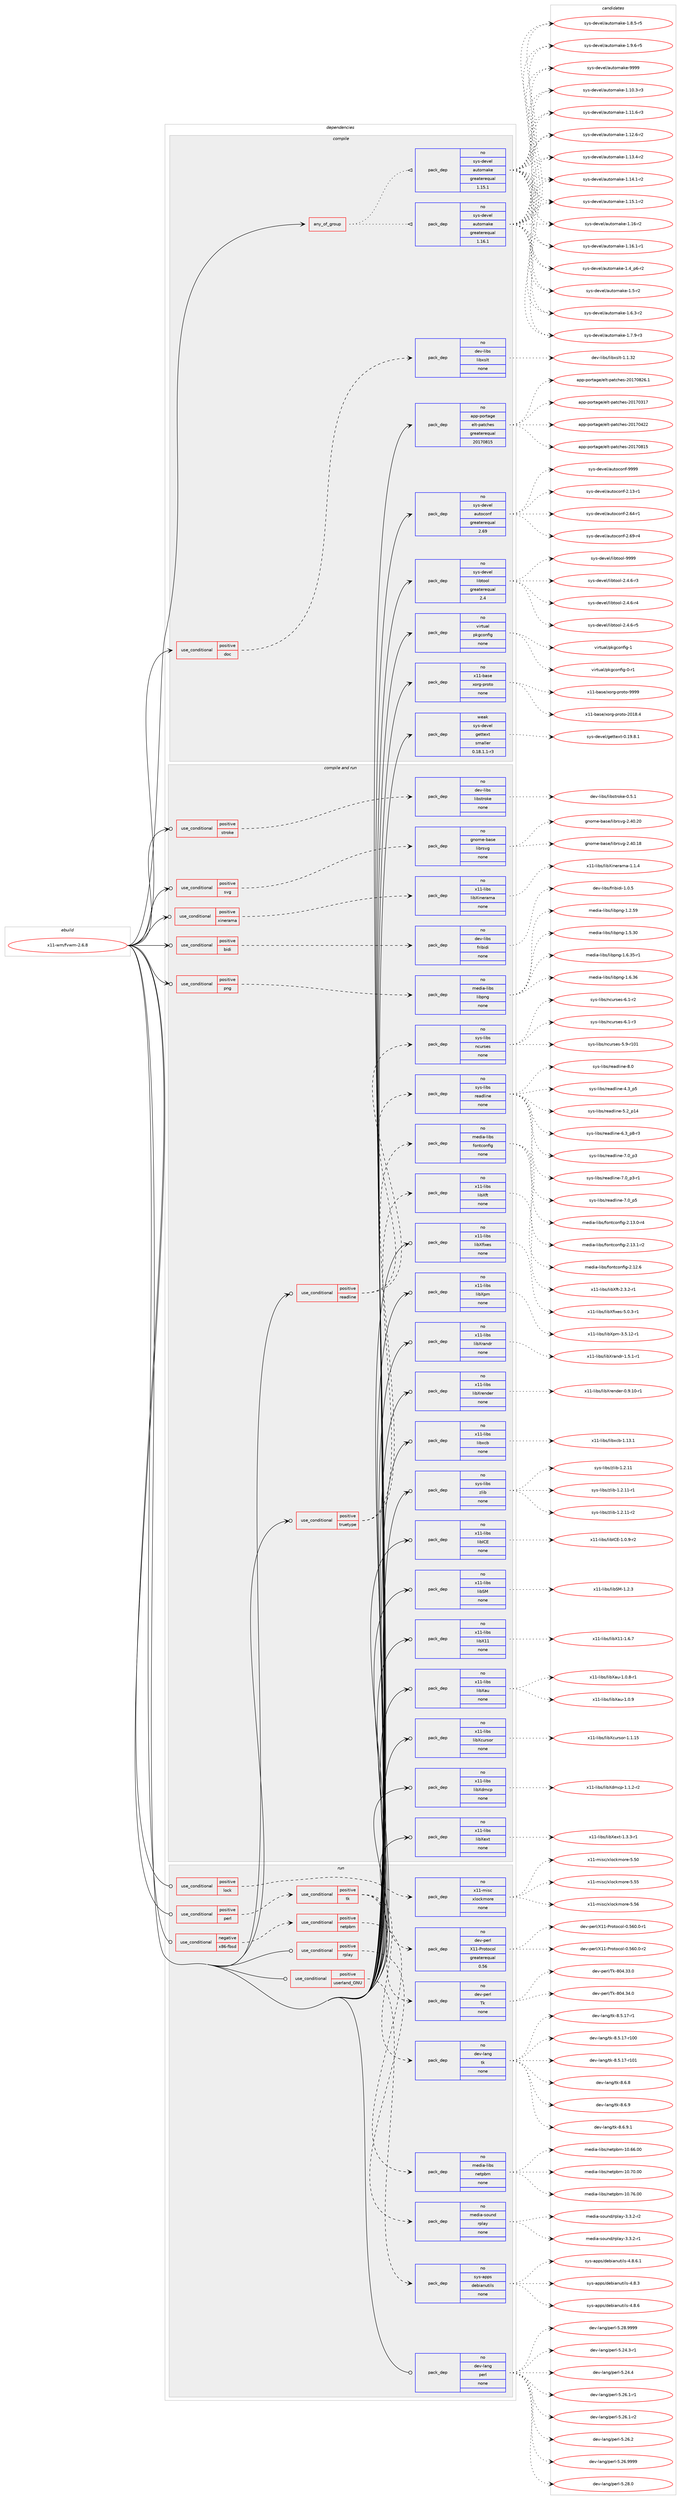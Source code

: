 digraph prolog {

# *************
# Graph options
# *************

newrank=true;
concentrate=true;
compound=true;
graph [rankdir=LR,fontname=Helvetica,fontsize=10,ranksep=1.5];#, ranksep=2.5, nodesep=0.2];
edge  [arrowhead=vee];
node  [fontname=Helvetica,fontsize=10];

# **********
# The ebuild
# **********

subgraph cluster_leftcol {
color=gray;
rank=same;
label=<<i>ebuild</i>>;
id [label="x11-wm/fvwm-2.6.8", color=red, width=4, href="../x11-wm/fvwm-2.6.8.svg"];
}

# ****************
# The dependencies
# ****************

subgraph cluster_midcol {
color=gray;
label=<<i>dependencies</i>>;
subgraph cluster_compile {
fillcolor="#eeeeee";
style=filled;
label=<<i>compile</i>>;
subgraph any28870 {
dependency1770159 [label=<<TABLE BORDER="0" CELLBORDER="1" CELLSPACING="0" CELLPADDING="4"><TR><TD CELLPADDING="10">any_of_group</TD></TR></TABLE>>, shape=none, color=red];subgraph pack1272952 {
dependency1770160 [label=<<TABLE BORDER="0" CELLBORDER="1" CELLSPACING="0" CELLPADDING="4" WIDTH="220"><TR><TD ROWSPAN="6" CELLPADDING="30">pack_dep</TD></TR><TR><TD WIDTH="110">no</TD></TR><TR><TD>sys-devel</TD></TR><TR><TD>automake</TD></TR><TR><TD>greaterequal</TD></TR><TR><TD>1.16.1</TD></TR></TABLE>>, shape=none, color=blue];
}
dependency1770159:e -> dependency1770160:w [weight=20,style="dotted",arrowhead="oinv"];
subgraph pack1272953 {
dependency1770161 [label=<<TABLE BORDER="0" CELLBORDER="1" CELLSPACING="0" CELLPADDING="4" WIDTH="220"><TR><TD ROWSPAN="6" CELLPADDING="30">pack_dep</TD></TR><TR><TD WIDTH="110">no</TD></TR><TR><TD>sys-devel</TD></TR><TR><TD>automake</TD></TR><TR><TD>greaterequal</TD></TR><TR><TD>1.15.1</TD></TR></TABLE>>, shape=none, color=blue];
}
dependency1770159:e -> dependency1770161:w [weight=20,style="dotted",arrowhead="oinv"];
}
id:e -> dependency1770159:w [weight=20,style="solid",arrowhead="vee"];
subgraph cond467324 {
dependency1770162 [label=<<TABLE BORDER="0" CELLBORDER="1" CELLSPACING="0" CELLPADDING="4"><TR><TD ROWSPAN="3" CELLPADDING="10">use_conditional</TD></TR><TR><TD>positive</TD></TR><TR><TD>doc</TD></TR></TABLE>>, shape=none, color=red];
subgraph pack1272954 {
dependency1770163 [label=<<TABLE BORDER="0" CELLBORDER="1" CELLSPACING="0" CELLPADDING="4" WIDTH="220"><TR><TD ROWSPAN="6" CELLPADDING="30">pack_dep</TD></TR><TR><TD WIDTH="110">no</TD></TR><TR><TD>dev-libs</TD></TR><TR><TD>libxslt</TD></TR><TR><TD>none</TD></TR><TR><TD></TD></TR></TABLE>>, shape=none, color=blue];
}
dependency1770162:e -> dependency1770163:w [weight=20,style="dashed",arrowhead="vee"];
}
id:e -> dependency1770162:w [weight=20,style="solid",arrowhead="vee"];
subgraph pack1272955 {
dependency1770164 [label=<<TABLE BORDER="0" CELLBORDER="1" CELLSPACING="0" CELLPADDING="4" WIDTH="220"><TR><TD ROWSPAN="6" CELLPADDING="30">pack_dep</TD></TR><TR><TD WIDTH="110">no</TD></TR><TR><TD>app-portage</TD></TR><TR><TD>elt-patches</TD></TR><TR><TD>greaterequal</TD></TR><TR><TD>20170815</TD></TR></TABLE>>, shape=none, color=blue];
}
id:e -> dependency1770164:w [weight=20,style="solid",arrowhead="vee"];
subgraph pack1272956 {
dependency1770165 [label=<<TABLE BORDER="0" CELLBORDER="1" CELLSPACING="0" CELLPADDING="4" WIDTH="220"><TR><TD ROWSPAN="6" CELLPADDING="30">pack_dep</TD></TR><TR><TD WIDTH="110">no</TD></TR><TR><TD>sys-devel</TD></TR><TR><TD>autoconf</TD></TR><TR><TD>greaterequal</TD></TR><TR><TD>2.69</TD></TR></TABLE>>, shape=none, color=blue];
}
id:e -> dependency1770165:w [weight=20,style="solid",arrowhead="vee"];
subgraph pack1272957 {
dependency1770166 [label=<<TABLE BORDER="0" CELLBORDER="1" CELLSPACING="0" CELLPADDING="4" WIDTH="220"><TR><TD ROWSPAN="6" CELLPADDING="30">pack_dep</TD></TR><TR><TD WIDTH="110">no</TD></TR><TR><TD>sys-devel</TD></TR><TR><TD>libtool</TD></TR><TR><TD>greaterequal</TD></TR><TR><TD>2.4</TD></TR></TABLE>>, shape=none, color=blue];
}
id:e -> dependency1770166:w [weight=20,style="solid",arrowhead="vee"];
subgraph pack1272958 {
dependency1770167 [label=<<TABLE BORDER="0" CELLBORDER="1" CELLSPACING="0" CELLPADDING="4" WIDTH="220"><TR><TD ROWSPAN="6" CELLPADDING="30">pack_dep</TD></TR><TR><TD WIDTH="110">no</TD></TR><TR><TD>virtual</TD></TR><TR><TD>pkgconfig</TD></TR><TR><TD>none</TD></TR><TR><TD></TD></TR></TABLE>>, shape=none, color=blue];
}
id:e -> dependency1770167:w [weight=20,style="solid",arrowhead="vee"];
subgraph pack1272959 {
dependency1770168 [label=<<TABLE BORDER="0" CELLBORDER="1" CELLSPACING="0" CELLPADDING="4" WIDTH="220"><TR><TD ROWSPAN="6" CELLPADDING="30">pack_dep</TD></TR><TR><TD WIDTH="110">no</TD></TR><TR><TD>x11-base</TD></TR><TR><TD>xorg-proto</TD></TR><TR><TD>none</TD></TR><TR><TD></TD></TR></TABLE>>, shape=none, color=blue];
}
id:e -> dependency1770168:w [weight=20,style="solid",arrowhead="vee"];
subgraph pack1272960 {
dependency1770169 [label=<<TABLE BORDER="0" CELLBORDER="1" CELLSPACING="0" CELLPADDING="4" WIDTH="220"><TR><TD ROWSPAN="6" CELLPADDING="30">pack_dep</TD></TR><TR><TD WIDTH="110">weak</TD></TR><TR><TD>sys-devel</TD></TR><TR><TD>gettext</TD></TR><TR><TD>smaller</TD></TR><TR><TD>0.18.1.1-r3</TD></TR></TABLE>>, shape=none, color=blue];
}
id:e -> dependency1770169:w [weight=20,style="solid",arrowhead="vee"];
}
subgraph cluster_compileandrun {
fillcolor="#eeeeee";
style=filled;
label=<<i>compile and run</i>>;
subgraph cond467325 {
dependency1770170 [label=<<TABLE BORDER="0" CELLBORDER="1" CELLSPACING="0" CELLPADDING="4"><TR><TD ROWSPAN="3" CELLPADDING="10">use_conditional</TD></TR><TR><TD>positive</TD></TR><TR><TD>bidi</TD></TR></TABLE>>, shape=none, color=red];
subgraph pack1272961 {
dependency1770171 [label=<<TABLE BORDER="0" CELLBORDER="1" CELLSPACING="0" CELLPADDING="4" WIDTH="220"><TR><TD ROWSPAN="6" CELLPADDING="30">pack_dep</TD></TR><TR><TD WIDTH="110">no</TD></TR><TR><TD>dev-libs</TD></TR><TR><TD>fribidi</TD></TR><TR><TD>none</TD></TR><TR><TD></TD></TR></TABLE>>, shape=none, color=blue];
}
dependency1770170:e -> dependency1770171:w [weight=20,style="dashed",arrowhead="vee"];
}
id:e -> dependency1770170:w [weight=20,style="solid",arrowhead="odotvee"];
subgraph cond467326 {
dependency1770172 [label=<<TABLE BORDER="0" CELLBORDER="1" CELLSPACING="0" CELLPADDING="4"><TR><TD ROWSPAN="3" CELLPADDING="10">use_conditional</TD></TR><TR><TD>positive</TD></TR><TR><TD>png</TD></TR></TABLE>>, shape=none, color=red];
subgraph pack1272962 {
dependency1770173 [label=<<TABLE BORDER="0" CELLBORDER="1" CELLSPACING="0" CELLPADDING="4" WIDTH="220"><TR><TD ROWSPAN="6" CELLPADDING="30">pack_dep</TD></TR><TR><TD WIDTH="110">no</TD></TR><TR><TD>media-libs</TD></TR><TR><TD>libpng</TD></TR><TR><TD>none</TD></TR><TR><TD></TD></TR></TABLE>>, shape=none, color=blue];
}
dependency1770172:e -> dependency1770173:w [weight=20,style="dashed",arrowhead="vee"];
}
id:e -> dependency1770172:w [weight=20,style="solid",arrowhead="odotvee"];
subgraph cond467327 {
dependency1770174 [label=<<TABLE BORDER="0" CELLBORDER="1" CELLSPACING="0" CELLPADDING="4"><TR><TD ROWSPAN="3" CELLPADDING="10">use_conditional</TD></TR><TR><TD>positive</TD></TR><TR><TD>readline</TD></TR></TABLE>>, shape=none, color=red];
subgraph pack1272963 {
dependency1770175 [label=<<TABLE BORDER="0" CELLBORDER="1" CELLSPACING="0" CELLPADDING="4" WIDTH="220"><TR><TD ROWSPAN="6" CELLPADDING="30">pack_dep</TD></TR><TR><TD WIDTH="110">no</TD></TR><TR><TD>sys-libs</TD></TR><TR><TD>ncurses</TD></TR><TR><TD>none</TD></TR><TR><TD></TD></TR></TABLE>>, shape=none, color=blue];
}
dependency1770174:e -> dependency1770175:w [weight=20,style="dashed",arrowhead="vee"];
subgraph pack1272964 {
dependency1770176 [label=<<TABLE BORDER="0" CELLBORDER="1" CELLSPACING="0" CELLPADDING="4" WIDTH="220"><TR><TD ROWSPAN="6" CELLPADDING="30">pack_dep</TD></TR><TR><TD WIDTH="110">no</TD></TR><TR><TD>sys-libs</TD></TR><TR><TD>readline</TD></TR><TR><TD>none</TD></TR><TR><TD></TD></TR></TABLE>>, shape=none, color=blue];
}
dependency1770174:e -> dependency1770176:w [weight=20,style="dashed",arrowhead="vee"];
}
id:e -> dependency1770174:w [weight=20,style="solid",arrowhead="odotvee"];
subgraph cond467328 {
dependency1770177 [label=<<TABLE BORDER="0" CELLBORDER="1" CELLSPACING="0" CELLPADDING="4"><TR><TD ROWSPAN="3" CELLPADDING="10">use_conditional</TD></TR><TR><TD>positive</TD></TR><TR><TD>stroke</TD></TR></TABLE>>, shape=none, color=red];
subgraph pack1272965 {
dependency1770178 [label=<<TABLE BORDER="0" CELLBORDER="1" CELLSPACING="0" CELLPADDING="4" WIDTH="220"><TR><TD ROWSPAN="6" CELLPADDING="30">pack_dep</TD></TR><TR><TD WIDTH="110">no</TD></TR><TR><TD>dev-libs</TD></TR><TR><TD>libstroke</TD></TR><TR><TD>none</TD></TR><TR><TD></TD></TR></TABLE>>, shape=none, color=blue];
}
dependency1770177:e -> dependency1770178:w [weight=20,style="dashed",arrowhead="vee"];
}
id:e -> dependency1770177:w [weight=20,style="solid",arrowhead="odotvee"];
subgraph cond467329 {
dependency1770179 [label=<<TABLE BORDER="0" CELLBORDER="1" CELLSPACING="0" CELLPADDING="4"><TR><TD ROWSPAN="3" CELLPADDING="10">use_conditional</TD></TR><TR><TD>positive</TD></TR><TR><TD>svg</TD></TR></TABLE>>, shape=none, color=red];
subgraph pack1272966 {
dependency1770180 [label=<<TABLE BORDER="0" CELLBORDER="1" CELLSPACING="0" CELLPADDING="4" WIDTH="220"><TR><TD ROWSPAN="6" CELLPADDING="30">pack_dep</TD></TR><TR><TD WIDTH="110">no</TD></TR><TR><TD>gnome-base</TD></TR><TR><TD>librsvg</TD></TR><TR><TD>none</TD></TR><TR><TD></TD></TR></TABLE>>, shape=none, color=blue];
}
dependency1770179:e -> dependency1770180:w [weight=20,style="dashed",arrowhead="vee"];
}
id:e -> dependency1770179:w [weight=20,style="solid",arrowhead="odotvee"];
subgraph cond467330 {
dependency1770181 [label=<<TABLE BORDER="0" CELLBORDER="1" CELLSPACING="0" CELLPADDING="4"><TR><TD ROWSPAN="3" CELLPADDING="10">use_conditional</TD></TR><TR><TD>positive</TD></TR><TR><TD>truetype</TD></TR></TABLE>>, shape=none, color=red];
subgraph pack1272967 {
dependency1770182 [label=<<TABLE BORDER="0" CELLBORDER="1" CELLSPACING="0" CELLPADDING="4" WIDTH="220"><TR><TD ROWSPAN="6" CELLPADDING="30">pack_dep</TD></TR><TR><TD WIDTH="110">no</TD></TR><TR><TD>media-libs</TD></TR><TR><TD>fontconfig</TD></TR><TR><TD>none</TD></TR><TR><TD></TD></TR></TABLE>>, shape=none, color=blue];
}
dependency1770181:e -> dependency1770182:w [weight=20,style="dashed",arrowhead="vee"];
subgraph pack1272968 {
dependency1770183 [label=<<TABLE BORDER="0" CELLBORDER="1" CELLSPACING="0" CELLPADDING="4" WIDTH="220"><TR><TD ROWSPAN="6" CELLPADDING="30">pack_dep</TD></TR><TR><TD WIDTH="110">no</TD></TR><TR><TD>x11-libs</TD></TR><TR><TD>libXft</TD></TR><TR><TD>none</TD></TR><TR><TD></TD></TR></TABLE>>, shape=none, color=blue];
}
dependency1770181:e -> dependency1770183:w [weight=20,style="dashed",arrowhead="vee"];
}
id:e -> dependency1770181:w [weight=20,style="solid",arrowhead="odotvee"];
subgraph cond467331 {
dependency1770184 [label=<<TABLE BORDER="0" CELLBORDER="1" CELLSPACING="0" CELLPADDING="4"><TR><TD ROWSPAN="3" CELLPADDING="10">use_conditional</TD></TR><TR><TD>positive</TD></TR><TR><TD>xinerama</TD></TR></TABLE>>, shape=none, color=red];
subgraph pack1272969 {
dependency1770185 [label=<<TABLE BORDER="0" CELLBORDER="1" CELLSPACING="0" CELLPADDING="4" WIDTH="220"><TR><TD ROWSPAN="6" CELLPADDING="30">pack_dep</TD></TR><TR><TD WIDTH="110">no</TD></TR><TR><TD>x11-libs</TD></TR><TR><TD>libXinerama</TD></TR><TR><TD>none</TD></TR><TR><TD></TD></TR></TABLE>>, shape=none, color=blue];
}
dependency1770184:e -> dependency1770185:w [weight=20,style="dashed",arrowhead="vee"];
}
id:e -> dependency1770184:w [weight=20,style="solid",arrowhead="odotvee"];
subgraph pack1272970 {
dependency1770186 [label=<<TABLE BORDER="0" CELLBORDER="1" CELLSPACING="0" CELLPADDING="4" WIDTH="220"><TR><TD ROWSPAN="6" CELLPADDING="30">pack_dep</TD></TR><TR><TD WIDTH="110">no</TD></TR><TR><TD>sys-libs</TD></TR><TR><TD>zlib</TD></TR><TR><TD>none</TD></TR><TR><TD></TD></TR></TABLE>>, shape=none, color=blue];
}
id:e -> dependency1770186:w [weight=20,style="solid",arrowhead="odotvee"];
subgraph pack1272971 {
dependency1770187 [label=<<TABLE BORDER="0" CELLBORDER="1" CELLSPACING="0" CELLPADDING="4" WIDTH="220"><TR><TD ROWSPAN="6" CELLPADDING="30">pack_dep</TD></TR><TR><TD WIDTH="110">no</TD></TR><TR><TD>x11-libs</TD></TR><TR><TD>libICE</TD></TR><TR><TD>none</TD></TR><TR><TD></TD></TR></TABLE>>, shape=none, color=blue];
}
id:e -> dependency1770187:w [weight=20,style="solid",arrowhead="odotvee"];
subgraph pack1272972 {
dependency1770188 [label=<<TABLE BORDER="0" CELLBORDER="1" CELLSPACING="0" CELLPADDING="4" WIDTH="220"><TR><TD ROWSPAN="6" CELLPADDING="30">pack_dep</TD></TR><TR><TD WIDTH="110">no</TD></TR><TR><TD>x11-libs</TD></TR><TR><TD>libSM</TD></TR><TR><TD>none</TD></TR><TR><TD></TD></TR></TABLE>>, shape=none, color=blue];
}
id:e -> dependency1770188:w [weight=20,style="solid",arrowhead="odotvee"];
subgraph pack1272973 {
dependency1770189 [label=<<TABLE BORDER="0" CELLBORDER="1" CELLSPACING="0" CELLPADDING="4" WIDTH="220"><TR><TD ROWSPAN="6" CELLPADDING="30">pack_dep</TD></TR><TR><TD WIDTH="110">no</TD></TR><TR><TD>x11-libs</TD></TR><TR><TD>libX11</TD></TR><TR><TD>none</TD></TR><TR><TD></TD></TR></TABLE>>, shape=none, color=blue];
}
id:e -> dependency1770189:w [weight=20,style="solid",arrowhead="odotvee"];
subgraph pack1272974 {
dependency1770190 [label=<<TABLE BORDER="0" CELLBORDER="1" CELLSPACING="0" CELLPADDING="4" WIDTH="220"><TR><TD ROWSPAN="6" CELLPADDING="30">pack_dep</TD></TR><TR><TD WIDTH="110">no</TD></TR><TR><TD>x11-libs</TD></TR><TR><TD>libXau</TD></TR><TR><TD>none</TD></TR><TR><TD></TD></TR></TABLE>>, shape=none, color=blue];
}
id:e -> dependency1770190:w [weight=20,style="solid",arrowhead="odotvee"];
subgraph pack1272975 {
dependency1770191 [label=<<TABLE BORDER="0" CELLBORDER="1" CELLSPACING="0" CELLPADDING="4" WIDTH="220"><TR><TD ROWSPAN="6" CELLPADDING="30">pack_dep</TD></TR><TR><TD WIDTH="110">no</TD></TR><TR><TD>x11-libs</TD></TR><TR><TD>libXcursor</TD></TR><TR><TD>none</TD></TR><TR><TD></TD></TR></TABLE>>, shape=none, color=blue];
}
id:e -> dependency1770191:w [weight=20,style="solid",arrowhead="odotvee"];
subgraph pack1272976 {
dependency1770192 [label=<<TABLE BORDER="0" CELLBORDER="1" CELLSPACING="0" CELLPADDING="4" WIDTH="220"><TR><TD ROWSPAN="6" CELLPADDING="30">pack_dep</TD></TR><TR><TD WIDTH="110">no</TD></TR><TR><TD>x11-libs</TD></TR><TR><TD>libXdmcp</TD></TR><TR><TD>none</TD></TR><TR><TD></TD></TR></TABLE>>, shape=none, color=blue];
}
id:e -> dependency1770192:w [weight=20,style="solid",arrowhead="odotvee"];
subgraph pack1272977 {
dependency1770193 [label=<<TABLE BORDER="0" CELLBORDER="1" CELLSPACING="0" CELLPADDING="4" WIDTH="220"><TR><TD ROWSPAN="6" CELLPADDING="30">pack_dep</TD></TR><TR><TD WIDTH="110">no</TD></TR><TR><TD>x11-libs</TD></TR><TR><TD>libXext</TD></TR><TR><TD>none</TD></TR><TR><TD></TD></TR></TABLE>>, shape=none, color=blue];
}
id:e -> dependency1770193:w [weight=20,style="solid",arrowhead="odotvee"];
subgraph pack1272978 {
dependency1770194 [label=<<TABLE BORDER="0" CELLBORDER="1" CELLSPACING="0" CELLPADDING="4" WIDTH="220"><TR><TD ROWSPAN="6" CELLPADDING="30">pack_dep</TD></TR><TR><TD WIDTH="110">no</TD></TR><TR><TD>x11-libs</TD></TR><TR><TD>libXfixes</TD></TR><TR><TD>none</TD></TR><TR><TD></TD></TR></TABLE>>, shape=none, color=blue];
}
id:e -> dependency1770194:w [weight=20,style="solid",arrowhead="odotvee"];
subgraph pack1272979 {
dependency1770195 [label=<<TABLE BORDER="0" CELLBORDER="1" CELLSPACING="0" CELLPADDING="4" WIDTH="220"><TR><TD ROWSPAN="6" CELLPADDING="30">pack_dep</TD></TR><TR><TD WIDTH="110">no</TD></TR><TR><TD>x11-libs</TD></TR><TR><TD>libXpm</TD></TR><TR><TD>none</TD></TR><TR><TD></TD></TR></TABLE>>, shape=none, color=blue];
}
id:e -> dependency1770195:w [weight=20,style="solid",arrowhead="odotvee"];
subgraph pack1272980 {
dependency1770196 [label=<<TABLE BORDER="0" CELLBORDER="1" CELLSPACING="0" CELLPADDING="4" WIDTH="220"><TR><TD ROWSPAN="6" CELLPADDING="30">pack_dep</TD></TR><TR><TD WIDTH="110">no</TD></TR><TR><TD>x11-libs</TD></TR><TR><TD>libXrandr</TD></TR><TR><TD>none</TD></TR><TR><TD></TD></TR></TABLE>>, shape=none, color=blue];
}
id:e -> dependency1770196:w [weight=20,style="solid",arrowhead="odotvee"];
subgraph pack1272981 {
dependency1770197 [label=<<TABLE BORDER="0" CELLBORDER="1" CELLSPACING="0" CELLPADDING="4" WIDTH="220"><TR><TD ROWSPAN="6" CELLPADDING="30">pack_dep</TD></TR><TR><TD WIDTH="110">no</TD></TR><TR><TD>x11-libs</TD></TR><TR><TD>libXrender</TD></TR><TR><TD>none</TD></TR><TR><TD></TD></TR></TABLE>>, shape=none, color=blue];
}
id:e -> dependency1770197:w [weight=20,style="solid",arrowhead="odotvee"];
subgraph pack1272982 {
dependency1770198 [label=<<TABLE BORDER="0" CELLBORDER="1" CELLSPACING="0" CELLPADDING="4" WIDTH="220"><TR><TD ROWSPAN="6" CELLPADDING="30">pack_dep</TD></TR><TR><TD WIDTH="110">no</TD></TR><TR><TD>x11-libs</TD></TR><TR><TD>libxcb</TD></TR><TR><TD>none</TD></TR><TR><TD></TD></TR></TABLE>>, shape=none, color=blue];
}
id:e -> dependency1770198:w [weight=20,style="solid",arrowhead="odotvee"];
}
subgraph cluster_run {
fillcolor="#eeeeee";
style=filled;
label=<<i>run</i>>;
subgraph cond467332 {
dependency1770199 [label=<<TABLE BORDER="0" CELLBORDER="1" CELLSPACING="0" CELLPADDING="4"><TR><TD ROWSPAN="3" CELLPADDING="10">use_conditional</TD></TR><TR><TD>negative</TD></TR><TR><TD>x86-fbsd</TD></TR></TABLE>>, shape=none, color=red];
subgraph cond467333 {
dependency1770200 [label=<<TABLE BORDER="0" CELLBORDER="1" CELLSPACING="0" CELLPADDING="4"><TR><TD ROWSPAN="3" CELLPADDING="10">use_conditional</TD></TR><TR><TD>positive</TD></TR><TR><TD>netpbm</TD></TR></TABLE>>, shape=none, color=red];
subgraph pack1272983 {
dependency1770201 [label=<<TABLE BORDER="0" CELLBORDER="1" CELLSPACING="0" CELLPADDING="4" WIDTH="220"><TR><TD ROWSPAN="6" CELLPADDING="30">pack_dep</TD></TR><TR><TD WIDTH="110">no</TD></TR><TR><TD>media-libs</TD></TR><TR><TD>netpbm</TD></TR><TR><TD>none</TD></TR><TR><TD></TD></TR></TABLE>>, shape=none, color=blue];
}
dependency1770200:e -> dependency1770201:w [weight=20,style="dashed",arrowhead="vee"];
}
dependency1770199:e -> dependency1770200:w [weight=20,style="dashed",arrowhead="vee"];
}
id:e -> dependency1770199:w [weight=20,style="solid",arrowhead="odot"];
subgraph cond467334 {
dependency1770202 [label=<<TABLE BORDER="0" CELLBORDER="1" CELLSPACING="0" CELLPADDING="4"><TR><TD ROWSPAN="3" CELLPADDING="10">use_conditional</TD></TR><TR><TD>positive</TD></TR><TR><TD>lock</TD></TR></TABLE>>, shape=none, color=red];
subgraph pack1272984 {
dependency1770203 [label=<<TABLE BORDER="0" CELLBORDER="1" CELLSPACING="0" CELLPADDING="4" WIDTH="220"><TR><TD ROWSPAN="6" CELLPADDING="30">pack_dep</TD></TR><TR><TD WIDTH="110">no</TD></TR><TR><TD>x11-misc</TD></TR><TR><TD>xlockmore</TD></TR><TR><TD>none</TD></TR><TR><TD></TD></TR></TABLE>>, shape=none, color=blue];
}
dependency1770202:e -> dependency1770203:w [weight=20,style="dashed",arrowhead="vee"];
}
id:e -> dependency1770202:w [weight=20,style="solid",arrowhead="odot"];
subgraph cond467335 {
dependency1770204 [label=<<TABLE BORDER="0" CELLBORDER="1" CELLSPACING="0" CELLPADDING="4"><TR><TD ROWSPAN="3" CELLPADDING="10">use_conditional</TD></TR><TR><TD>positive</TD></TR><TR><TD>perl</TD></TR></TABLE>>, shape=none, color=red];
subgraph cond467336 {
dependency1770205 [label=<<TABLE BORDER="0" CELLBORDER="1" CELLSPACING="0" CELLPADDING="4"><TR><TD ROWSPAN="3" CELLPADDING="10">use_conditional</TD></TR><TR><TD>positive</TD></TR><TR><TD>tk</TD></TR></TABLE>>, shape=none, color=red];
subgraph pack1272985 {
dependency1770206 [label=<<TABLE BORDER="0" CELLBORDER="1" CELLSPACING="0" CELLPADDING="4" WIDTH="220"><TR><TD ROWSPAN="6" CELLPADDING="30">pack_dep</TD></TR><TR><TD WIDTH="110">no</TD></TR><TR><TD>dev-lang</TD></TR><TR><TD>tk</TD></TR><TR><TD>none</TD></TR><TR><TD></TD></TR></TABLE>>, shape=none, color=blue];
}
dependency1770205:e -> dependency1770206:w [weight=20,style="dashed",arrowhead="vee"];
subgraph pack1272986 {
dependency1770207 [label=<<TABLE BORDER="0" CELLBORDER="1" CELLSPACING="0" CELLPADDING="4" WIDTH="220"><TR><TD ROWSPAN="6" CELLPADDING="30">pack_dep</TD></TR><TR><TD WIDTH="110">no</TD></TR><TR><TD>dev-perl</TD></TR><TR><TD>Tk</TD></TR><TR><TD>none</TD></TR><TR><TD></TD></TR></TABLE>>, shape=none, color=blue];
}
dependency1770205:e -> dependency1770207:w [weight=20,style="dashed",arrowhead="vee"];
subgraph pack1272987 {
dependency1770208 [label=<<TABLE BORDER="0" CELLBORDER="1" CELLSPACING="0" CELLPADDING="4" WIDTH="220"><TR><TD ROWSPAN="6" CELLPADDING="30">pack_dep</TD></TR><TR><TD WIDTH="110">no</TD></TR><TR><TD>dev-perl</TD></TR><TR><TD>X11-Protocol</TD></TR><TR><TD>greaterequal</TD></TR><TR><TD>0.56</TD></TR></TABLE>>, shape=none, color=blue];
}
dependency1770205:e -> dependency1770208:w [weight=20,style="dashed",arrowhead="vee"];
}
dependency1770204:e -> dependency1770205:w [weight=20,style="dashed",arrowhead="vee"];
}
id:e -> dependency1770204:w [weight=20,style="solid",arrowhead="odot"];
subgraph cond467337 {
dependency1770209 [label=<<TABLE BORDER="0" CELLBORDER="1" CELLSPACING="0" CELLPADDING="4"><TR><TD ROWSPAN="3" CELLPADDING="10">use_conditional</TD></TR><TR><TD>positive</TD></TR><TR><TD>rplay</TD></TR></TABLE>>, shape=none, color=red];
subgraph pack1272988 {
dependency1770210 [label=<<TABLE BORDER="0" CELLBORDER="1" CELLSPACING="0" CELLPADDING="4" WIDTH="220"><TR><TD ROWSPAN="6" CELLPADDING="30">pack_dep</TD></TR><TR><TD WIDTH="110">no</TD></TR><TR><TD>media-sound</TD></TR><TR><TD>rplay</TD></TR><TR><TD>none</TD></TR><TR><TD></TD></TR></TABLE>>, shape=none, color=blue];
}
dependency1770209:e -> dependency1770210:w [weight=20,style="dashed",arrowhead="vee"];
}
id:e -> dependency1770209:w [weight=20,style="solid",arrowhead="odot"];
subgraph cond467338 {
dependency1770211 [label=<<TABLE BORDER="0" CELLBORDER="1" CELLSPACING="0" CELLPADDING="4"><TR><TD ROWSPAN="3" CELLPADDING="10">use_conditional</TD></TR><TR><TD>positive</TD></TR><TR><TD>userland_GNU</TD></TR></TABLE>>, shape=none, color=red];
subgraph pack1272989 {
dependency1770212 [label=<<TABLE BORDER="0" CELLBORDER="1" CELLSPACING="0" CELLPADDING="4" WIDTH="220"><TR><TD ROWSPAN="6" CELLPADDING="30">pack_dep</TD></TR><TR><TD WIDTH="110">no</TD></TR><TR><TD>sys-apps</TD></TR><TR><TD>debianutils</TD></TR><TR><TD>none</TD></TR><TR><TD></TD></TR></TABLE>>, shape=none, color=blue];
}
dependency1770211:e -> dependency1770212:w [weight=20,style="dashed",arrowhead="vee"];
}
id:e -> dependency1770211:w [weight=20,style="solid",arrowhead="odot"];
subgraph pack1272990 {
dependency1770213 [label=<<TABLE BORDER="0" CELLBORDER="1" CELLSPACING="0" CELLPADDING="4" WIDTH="220"><TR><TD ROWSPAN="6" CELLPADDING="30">pack_dep</TD></TR><TR><TD WIDTH="110">no</TD></TR><TR><TD>dev-lang</TD></TR><TR><TD>perl</TD></TR><TR><TD>none</TD></TR><TR><TD></TD></TR></TABLE>>, shape=none, color=blue];
}
id:e -> dependency1770213:w [weight=20,style="solid",arrowhead="odot"];
}
}

# **************
# The candidates
# **************

subgraph cluster_choices {
rank=same;
color=gray;
label=<<i>candidates</i>>;

subgraph choice1272952 {
color=black;
nodesep=1;
choice11512111545100101118101108479711711611110997107101454946494846514511451 [label="sys-devel/automake-1.10.3-r3", color=red, width=4,href="../sys-devel/automake-1.10.3-r3.svg"];
choice11512111545100101118101108479711711611110997107101454946494946544511451 [label="sys-devel/automake-1.11.6-r3", color=red, width=4,href="../sys-devel/automake-1.11.6-r3.svg"];
choice11512111545100101118101108479711711611110997107101454946495046544511450 [label="sys-devel/automake-1.12.6-r2", color=red, width=4,href="../sys-devel/automake-1.12.6-r2.svg"];
choice11512111545100101118101108479711711611110997107101454946495146524511450 [label="sys-devel/automake-1.13.4-r2", color=red, width=4,href="../sys-devel/automake-1.13.4-r2.svg"];
choice11512111545100101118101108479711711611110997107101454946495246494511450 [label="sys-devel/automake-1.14.1-r2", color=red, width=4,href="../sys-devel/automake-1.14.1-r2.svg"];
choice11512111545100101118101108479711711611110997107101454946495346494511450 [label="sys-devel/automake-1.15.1-r2", color=red, width=4,href="../sys-devel/automake-1.15.1-r2.svg"];
choice1151211154510010111810110847971171161111099710710145494649544511450 [label="sys-devel/automake-1.16-r2", color=red, width=4,href="../sys-devel/automake-1.16-r2.svg"];
choice11512111545100101118101108479711711611110997107101454946495446494511449 [label="sys-devel/automake-1.16.1-r1", color=red, width=4,href="../sys-devel/automake-1.16.1-r1.svg"];
choice115121115451001011181011084797117116111109971071014549465295112544511450 [label="sys-devel/automake-1.4_p6-r2", color=red, width=4,href="../sys-devel/automake-1.4_p6-r2.svg"];
choice11512111545100101118101108479711711611110997107101454946534511450 [label="sys-devel/automake-1.5-r2", color=red, width=4,href="../sys-devel/automake-1.5-r2.svg"];
choice115121115451001011181011084797117116111109971071014549465446514511450 [label="sys-devel/automake-1.6.3-r2", color=red, width=4,href="../sys-devel/automake-1.6.3-r2.svg"];
choice115121115451001011181011084797117116111109971071014549465546574511451 [label="sys-devel/automake-1.7.9-r3", color=red, width=4,href="../sys-devel/automake-1.7.9-r3.svg"];
choice115121115451001011181011084797117116111109971071014549465646534511453 [label="sys-devel/automake-1.8.5-r5", color=red, width=4,href="../sys-devel/automake-1.8.5-r5.svg"];
choice115121115451001011181011084797117116111109971071014549465746544511453 [label="sys-devel/automake-1.9.6-r5", color=red, width=4,href="../sys-devel/automake-1.9.6-r5.svg"];
choice115121115451001011181011084797117116111109971071014557575757 [label="sys-devel/automake-9999", color=red, width=4,href="../sys-devel/automake-9999.svg"];
dependency1770160:e -> choice11512111545100101118101108479711711611110997107101454946494846514511451:w [style=dotted,weight="100"];
dependency1770160:e -> choice11512111545100101118101108479711711611110997107101454946494946544511451:w [style=dotted,weight="100"];
dependency1770160:e -> choice11512111545100101118101108479711711611110997107101454946495046544511450:w [style=dotted,weight="100"];
dependency1770160:e -> choice11512111545100101118101108479711711611110997107101454946495146524511450:w [style=dotted,weight="100"];
dependency1770160:e -> choice11512111545100101118101108479711711611110997107101454946495246494511450:w [style=dotted,weight="100"];
dependency1770160:e -> choice11512111545100101118101108479711711611110997107101454946495346494511450:w [style=dotted,weight="100"];
dependency1770160:e -> choice1151211154510010111810110847971171161111099710710145494649544511450:w [style=dotted,weight="100"];
dependency1770160:e -> choice11512111545100101118101108479711711611110997107101454946495446494511449:w [style=dotted,weight="100"];
dependency1770160:e -> choice115121115451001011181011084797117116111109971071014549465295112544511450:w [style=dotted,weight="100"];
dependency1770160:e -> choice11512111545100101118101108479711711611110997107101454946534511450:w [style=dotted,weight="100"];
dependency1770160:e -> choice115121115451001011181011084797117116111109971071014549465446514511450:w [style=dotted,weight="100"];
dependency1770160:e -> choice115121115451001011181011084797117116111109971071014549465546574511451:w [style=dotted,weight="100"];
dependency1770160:e -> choice115121115451001011181011084797117116111109971071014549465646534511453:w [style=dotted,weight="100"];
dependency1770160:e -> choice115121115451001011181011084797117116111109971071014549465746544511453:w [style=dotted,weight="100"];
dependency1770160:e -> choice115121115451001011181011084797117116111109971071014557575757:w [style=dotted,weight="100"];
}
subgraph choice1272953 {
color=black;
nodesep=1;
choice11512111545100101118101108479711711611110997107101454946494846514511451 [label="sys-devel/automake-1.10.3-r3", color=red, width=4,href="../sys-devel/automake-1.10.3-r3.svg"];
choice11512111545100101118101108479711711611110997107101454946494946544511451 [label="sys-devel/automake-1.11.6-r3", color=red, width=4,href="../sys-devel/automake-1.11.6-r3.svg"];
choice11512111545100101118101108479711711611110997107101454946495046544511450 [label="sys-devel/automake-1.12.6-r2", color=red, width=4,href="../sys-devel/automake-1.12.6-r2.svg"];
choice11512111545100101118101108479711711611110997107101454946495146524511450 [label="sys-devel/automake-1.13.4-r2", color=red, width=4,href="../sys-devel/automake-1.13.4-r2.svg"];
choice11512111545100101118101108479711711611110997107101454946495246494511450 [label="sys-devel/automake-1.14.1-r2", color=red, width=4,href="../sys-devel/automake-1.14.1-r2.svg"];
choice11512111545100101118101108479711711611110997107101454946495346494511450 [label="sys-devel/automake-1.15.1-r2", color=red, width=4,href="../sys-devel/automake-1.15.1-r2.svg"];
choice1151211154510010111810110847971171161111099710710145494649544511450 [label="sys-devel/automake-1.16-r2", color=red, width=4,href="../sys-devel/automake-1.16-r2.svg"];
choice11512111545100101118101108479711711611110997107101454946495446494511449 [label="sys-devel/automake-1.16.1-r1", color=red, width=4,href="../sys-devel/automake-1.16.1-r1.svg"];
choice115121115451001011181011084797117116111109971071014549465295112544511450 [label="sys-devel/automake-1.4_p6-r2", color=red, width=4,href="../sys-devel/automake-1.4_p6-r2.svg"];
choice11512111545100101118101108479711711611110997107101454946534511450 [label="sys-devel/automake-1.5-r2", color=red, width=4,href="../sys-devel/automake-1.5-r2.svg"];
choice115121115451001011181011084797117116111109971071014549465446514511450 [label="sys-devel/automake-1.6.3-r2", color=red, width=4,href="../sys-devel/automake-1.6.3-r2.svg"];
choice115121115451001011181011084797117116111109971071014549465546574511451 [label="sys-devel/automake-1.7.9-r3", color=red, width=4,href="../sys-devel/automake-1.7.9-r3.svg"];
choice115121115451001011181011084797117116111109971071014549465646534511453 [label="sys-devel/automake-1.8.5-r5", color=red, width=4,href="../sys-devel/automake-1.8.5-r5.svg"];
choice115121115451001011181011084797117116111109971071014549465746544511453 [label="sys-devel/automake-1.9.6-r5", color=red, width=4,href="../sys-devel/automake-1.9.6-r5.svg"];
choice115121115451001011181011084797117116111109971071014557575757 [label="sys-devel/automake-9999", color=red, width=4,href="../sys-devel/automake-9999.svg"];
dependency1770161:e -> choice11512111545100101118101108479711711611110997107101454946494846514511451:w [style=dotted,weight="100"];
dependency1770161:e -> choice11512111545100101118101108479711711611110997107101454946494946544511451:w [style=dotted,weight="100"];
dependency1770161:e -> choice11512111545100101118101108479711711611110997107101454946495046544511450:w [style=dotted,weight="100"];
dependency1770161:e -> choice11512111545100101118101108479711711611110997107101454946495146524511450:w [style=dotted,weight="100"];
dependency1770161:e -> choice11512111545100101118101108479711711611110997107101454946495246494511450:w [style=dotted,weight="100"];
dependency1770161:e -> choice11512111545100101118101108479711711611110997107101454946495346494511450:w [style=dotted,weight="100"];
dependency1770161:e -> choice1151211154510010111810110847971171161111099710710145494649544511450:w [style=dotted,weight="100"];
dependency1770161:e -> choice11512111545100101118101108479711711611110997107101454946495446494511449:w [style=dotted,weight="100"];
dependency1770161:e -> choice115121115451001011181011084797117116111109971071014549465295112544511450:w [style=dotted,weight="100"];
dependency1770161:e -> choice11512111545100101118101108479711711611110997107101454946534511450:w [style=dotted,weight="100"];
dependency1770161:e -> choice115121115451001011181011084797117116111109971071014549465446514511450:w [style=dotted,weight="100"];
dependency1770161:e -> choice115121115451001011181011084797117116111109971071014549465546574511451:w [style=dotted,weight="100"];
dependency1770161:e -> choice115121115451001011181011084797117116111109971071014549465646534511453:w [style=dotted,weight="100"];
dependency1770161:e -> choice115121115451001011181011084797117116111109971071014549465746544511453:w [style=dotted,weight="100"];
dependency1770161:e -> choice115121115451001011181011084797117116111109971071014557575757:w [style=dotted,weight="100"];
}
subgraph choice1272954 {
color=black;
nodesep=1;
choice1001011184510810598115471081059812011510811645494649465150 [label="dev-libs/libxslt-1.1.32", color=red, width=4,href="../dev-libs/libxslt-1.1.32.svg"];
dependency1770163:e -> choice1001011184510810598115471081059812011510811645494649465150:w [style=dotted,weight="100"];
}
subgraph choice1272955 {
color=black;
nodesep=1;
choice97112112451121111141169710310147101108116451129711699104101115455048495548514955 [label="app-portage/elt-patches-20170317", color=red, width=4,href="../app-portage/elt-patches-20170317.svg"];
choice97112112451121111141169710310147101108116451129711699104101115455048495548525050 [label="app-portage/elt-patches-20170422", color=red, width=4,href="../app-portage/elt-patches-20170422.svg"];
choice97112112451121111141169710310147101108116451129711699104101115455048495548564953 [label="app-portage/elt-patches-20170815", color=red, width=4,href="../app-portage/elt-patches-20170815.svg"];
choice971121124511211111411697103101471011081164511297116991041011154550484955485650544649 [label="app-portage/elt-patches-20170826.1", color=red, width=4,href="../app-portage/elt-patches-20170826.1.svg"];
dependency1770164:e -> choice97112112451121111141169710310147101108116451129711699104101115455048495548514955:w [style=dotted,weight="100"];
dependency1770164:e -> choice97112112451121111141169710310147101108116451129711699104101115455048495548525050:w [style=dotted,weight="100"];
dependency1770164:e -> choice97112112451121111141169710310147101108116451129711699104101115455048495548564953:w [style=dotted,weight="100"];
dependency1770164:e -> choice971121124511211111411697103101471011081164511297116991041011154550484955485650544649:w [style=dotted,weight="100"];
}
subgraph choice1272956 {
color=black;
nodesep=1;
choice1151211154510010111810110847971171161119911111010245504649514511449 [label="sys-devel/autoconf-2.13-r1", color=red, width=4,href="../sys-devel/autoconf-2.13-r1.svg"];
choice1151211154510010111810110847971171161119911111010245504654524511449 [label="sys-devel/autoconf-2.64-r1", color=red, width=4,href="../sys-devel/autoconf-2.64-r1.svg"];
choice1151211154510010111810110847971171161119911111010245504654574511452 [label="sys-devel/autoconf-2.69-r4", color=red, width=4,href="../sys-devel/autoconf-2.69-r4.svg"];
choice115121115451001011181011084797117116111991111101024557575757 [label="sys-devel/autoconf-9999", color=red, width=4,href="../sys-devel/autoconf-9999.svg"];
dependency1770165:e -> choice1151211154510010111810110847971171161119911111010245504649514511449:w [style=dotted,weight="100"];
dependency1770165:e -> choice1151211154510010111810110847971171161119911111010245504654524511449:w [style=dotted,weight="100"];
dependency1770165:e -> choice1151211154510010111810110847971171161119911111010245504654574511452:w [style=dotted,weight="100"];
dependency1770165:e -> choice115121115451001011181011084797117116111991111101024557575757:w [style=dotted,weight="100"];
}
subgraph choice1272957 {
color=black;
nodesep=1;
choice1151211154510010111810110847108105981161111111084550465246544511451 [label="sys-devel/libtool-2.4.6-r3", color=red, width=4,href="../sys-devel/libtool-2.4.6-r3.svg"];
choice1151211154510010111810110847108105981161111111084550465246544511452 [label="sys-devel/libtool-2.4.6-r4", color=red, width=4,href="../sys-devel/libtool-2.4.6-r4.svg"];
choice1151211154510010111810110847108105981161111111084550465246544511453 [label="sys-devel/libtool-2.4.6-r5", color=red, width=4,href="../sys-devel/libtool-2.4.6-r5.svg"];
choice1151211154510010111810110847108105981161111111084557575757 [label="sys-devel/libtool-9999", color=red, width=4,href="../sys-devel/libtool-9999.svg"];
dependency1770166:e -> choice1151211154510010111810110847108105981161111111084550465246544511451:w [style=dotted,weight="100"];
dependency1770166:e -> choice1151211154510010111810110847108105981161111111084550465246544511452:w [style=dotted,weight="100"];
dependency1770166:e -> choice1151211154510010111810110847108105981161111111084550465246544511453:w [style=dotted,weight="100"];
dependency1770166:e -> choice1151211154510010111810110847108105981161111111084557575757:w [style=dotted,weight="100"];
}
subgraph choice1272958 {
color=black;
nodesep=1;
choice11810511411611797108471121071039911111010210510345484511449 [label="virtual/pkgconfig-0-r1", color=red, width=4,href="../virtual/pkgconfig-0-r1.svg"];
choice1181051141161179710847112107103991111101021051034549 [label="virtual/pkgconfig-1", color=red, width=4,href="../virtual/pkgconfig-1.svg"];
dependency1770167:e -> choice11810511411611797108471121071039911111010210510345484511449:w [style=dotted,weight="100"];
dependency1770167:e -> choice1181051141161179710847112107103991111101021051034549:w [style=dotted,weight="100"];
}
subgraph choice1272959 {
color=black;
nodesep=1;
choice1204949459897115101471201111141034511211411111611145504849564652 [label="x11-base/xorg-proto-2018.4", color=red, width=4,href="../x11-base/xorg-proto-2018.4.svg"];
choice120494945989711510147120111114103451121141111161114557575757 [label="x11-base/xorg-proto-9999", color=red, width=4,href="../x11-base/xorg-proto-9999.svg"];
dependency1770168:e -> choice1204949459897115101471201111141034511211411111611145504849564652:w [style=dotted,weight="100"];
dependency1770168:e -> choice120494945989711510147120111114103451121141111161114557575757:w [style=dotted,weight="100"];
}
subgraph choice1272960 {
color=black;
nodesep=1;
choice1151211154510010111810110847103101116116101120116454846495746564649 [label="sys-devel/gettext-0.19.8.1", color=red, width=4,href="../sys-devel/gettext-0.19.8.1.svg"];
dependency1770169:e -> choice1151211154510010111810110847103101116116101120116454846495746564649:w [style=dotted,weight="100"];
}
subgraph choice1272961 {
color=black;
nodesep=1;
choice10010111845108105981154710211410598105100105454946484653 [label="dev-libs/fribidi-1.0.5", color=red, width=4,href="../dev-libs/fribidi-1.0.5.svg"];
dependency1770171:e -> choice10010111845108105981154710211410598105100105454946484653:w [style=dotted,weight="100"];
}
subgraph choice1272962 {
color=black;
nodesep=1;
choice109101100105974510810598115471081059811211010345494650465357 [label="media-libs/libpng-1.2.59", color=red, width=4,href="../media-libs/libpng-1.2.59.svg"];
choice109101100105974510810598115471081059811211010345494653465148 [label="media-libs/libpng-1.5.30", color=red, width=4,href="../media-libs/libpng-1.5.30.svg"];
choice1091011001059745108105981154710810598112110103454946544651534511449 [label="media-libs/libpng-1.6.35-r1", color=red, width=4,href="../media-libs/libpng-1.6.35-r1.svg"];
choice109101100105974510810598115471081059811211010345494654465154 [label="media-libs/libpng-1.6.36", color=red, width=4,href="../media-libs/libpng-1.6.36.svg"];
dependency1770173:e -> choice109101100105974510810598115471081059811211010345494650465357:w [style=dotted,weight="100"];
dependency1770173:e -> choice109101100105974510810598115471081059811211010345494653465148:w [style=dotted,weight="100"];
dependency1770173:e -> choice1091011001059745108105981154710810598112110103454946544651534511449:w [style=dotted,weight="100"];
dependency1770173:e -> choice109101100105974510810598115471081059811211010345494654465154:w [style=dotted,weight="100"];
}
subgraph choice1272963 {
color=black;
nodesep=1;
choice115121115451081059811547110991171141151011154553465745114494849 [label="sys-libs/ncurses-5.9-r101", color=red, width=4,href="../sys-libs/ncurses-5.9-r101.svg"];
choice11512111545108105981154711099117114115101115455446494511450 [label="sys-libs/ncurses-6.1-r2", color=red, width=4,href="../sys-libs/ncurses-6.1-r2.svg"];
choice11512111545108105981154711099117114115101115455446494511451 [label="sys-libs/ncurses-6.1-r3", color=red, width=4,href="../sys-libs/ncurses-6.1-r3.svg"];
dependency1770175:e -> choice115121115451081059811547110991171141151011154553465745114494849:w [style=dotted,weight="100"];
dependency1770175:e -> choice11512111545108105981154711099117114115101115455446494511450:w [style=dotted,weight="100"];
dependency1770175:e -> choice11512111545108105981154711099117114115101115455446494511451:w [style=dotted,weight="100"];
}
subgraph choice1272964 {
color=black;
nodesep=1;
choice11512111545108105981154711410197100108105110101455246519511253 [label="sys-libs/readline-4.3_p5", color=red, width=4,href="../sys-libs/readline-4.3_p5.svg"];
choice1151211154510810598115471141019710010810511010145534650951124952 [label="sys-libs/readline-5.2_p14", color=red, width=4,href="../sys-libs/readline-5.2_p14.svg"];
choice115121115451081059811547114101971001081051101014554465195112564511451 [label="sys-libs/readline-6.3_p8-r3", color=red, width=4,href="../sys-libs/readline-6.3_p8-r3.svg"];
choice11512111545108105981154711410197100108105110101455546489511251 [label="sys-libs/readline-7.0_p3", color=red, width=4,href="../sys-libs/readline-7.0_p3.svg"];
choice115121115451081059811547114101971001081051101014555464895112514511449 [label="sys-libs/readline-7.0_p3-r1", color=red, width=4,href="../sys-libs/readline-7.0_p3-r1.svg"];
choice11512111545108105981154711410197100108105110101455546489511253 [label="sys-libs/readline-7.0_p5", color=red, width=4,href="../sys-libs/readline-7.0_p5.svg"];
choice1151211154510810598115471141019710010810511010145564648 [label="sys-libs/readline-8.0", color=red, width=4,href="../sys-libs/readline-8.0.svg"];
dependency1770176:e -> choice11512111545108105981154711410197100108105110101455246519511253:w [style=dotted,weight="100"];
dependency1770176:e -> choice1151211154510810598115471141019710010810511010145534650951124952:w [style=dotted,weight="100"];
dependency1770176:e -> choice115121115451081059811547114101971001081051101014554465195112564511451:w [style=dotted,weight="100"];
dependency1770176:e -> choice11512111545108105981154711410197100108105110101455546489511251:w [style=dotted,weight="100"];
dependency1770176:e -> choice115121115451081059811547114101971001081051101014555464895112514511449:w [style=dotted,weight="100"];
dependency1770176:e -> choice11512111545108105981154711410197100108105110101455546489511253:w [style=dotted,weight="100"];
dependency1770176:e -> choice1151211154510810598115471141019710010810511010145564648:w [style=dotted,weight="100"];
}
subgraph choice1272965 {
color=black;
nodesep=1;
choice10010111845108105981154710810598115116114111107101454846534649 [label="dev-libs/libstroke-0.5.1", color=red, width=4,href="../dev-libs/libstroke-0.5.1.svg"];
dependency1770178:e -> choice10010111845108105981154710810598115116114111107101454846534649:w [style=dotted,weight="100"];
}
subgraph choice1272966 {
color=black;
nodesep=1;
choice10311011110910145989711510147108105981141151181034550465248464956 [label="gnome-base/librsvg-2.40.18", color=red, width=4,href="../gnome-base/librsvg-2.40.18.svg"];
choice10311011110910145989711510147108105981141151181034550465248465048 [label="gnome-base/librsvg-2.40.20", color=red, width=4,href="../gnome-base/librsvg-2.40.20.svg"];
dependency1770180:e -> choice10311011110910145989711510147108105981141151181034550465248464956:w [style=dotted,weight="100"];
dependency1770180:e -> choice10311011110910145989711510147108105981141151181034550465248465048:w [style=dotted,weight="100"];
}
subgraph choice1272967 {
color=black;
nodesep=1;
choice109101100105974510810598115471021111101169911111010210510345504649504654 [label="media-libs/fontconfig-2.12.6", color=red, width=4,href="../media-libs/fontconfig-2.12.6.svg"];
choice1091011001059745108105981154710211111011699111110102105103455046495146484511452 [label="media-libs/fontconfig-2.13.0-r4", color=red, width=4,href="../media-libs/fontconfig-2.13.0-r4.svg"];
choice1091011001059745108105981154710211111011699111110102105103455046495146494511450 [label="media-libs/fontconfig-2.13.1-r2", color=red, width=4,href="../media-libs/fontconfig-2.13.1-r2.svg"];
dependency1770182:e -> choice109101100105974510810598115471021111101169911111010210510345504649504654:w [style=dotted,weight="100"];
dependency1770182:e -> choice1091011001059745108105981154710211111011699111110102105103455046495146484511452:w [style=dotted,weight="100"];
dependency1770182:e -> choice1091011001059745108105981154710211111011699111110102105103455046495146494511450:w [style=dotted,weight="100"];
}
subgraph choice1272968 {
color=black;
nodesep=1;
choice120494945108105981154710810598881021164550465146504511449 [label="x11-libs/libXft-2.3.2-r1", color=red, width=4,href="../x11-libs/libXft-2.3.2-r1.svg"];
dependency1770183:e -> choice120494945108105981154710810598881021164550465146504511449:w [style=dotted,weight="100"];
}
subgraph choice1272969 {
color=black;
nodesep=1;
choice120494945108105981154710810598881051101011149710997454946494652 [label="x11-libs/libXinerama-1.1.4", color=red, width=4,href="../x11-libs/libXinerama-1.1.4.svg"];
dependency1770185:e -> choice120494945108105981154710810598881051101011149710997454946494652:w [style=dotted,weight="100"];
}
subgraph choice1272970 {
color=black;
nodesep=1;
choice1151211154510810598115471221081059845494650464949 [label="sys-libs/zlib-1.2.11", color=red, width=4,href="../sys-libs/zlib-1.2.11.svg"];
choice11512111545108105981154712210810598454946504649494511449 [label="sys-libs/zlib-1.2.11-r1", color=red, width=4,href="../sys-libs/zlib-1.2.11-r1.svg"];
choice11512111545108105981154712210810598454946504649494511450 [label="sys-libs/zlib-1.2.11-r2", color=red, width=4,href="../sys-libs/zlib-1.2.11-r2.svg"];
dependency1770186:e -> choice1151211154510810598115471221081059845494650464949:w [style=dotted,weight="100"];
dependency1770186:e -> choice11512111545108105981154712210810598454946504649494511449:w [style=dotted,weight="100"];
dependency1770186:e -> choice11512111545108105981154712210810598454946504649494511450:w [style=dotted,weight="100"];
}
subgraph choice1272971 {
color=black;
nodesep=1;
choice1204949451081059811547108105987367694549464846574511450 [label="x11-libs/libICE-1.0.9-r2", color=red, width=4,href="../x11-libs/libICE-1.0.9-r2.svg"];
dependency1770187:e -> choice1204949451081059811547108105987367694549464846574511450:w [style=dotted,weight="100"];
}
subgraph choice1272972 {
color=black;
nodesep=1;
choice1204949451081059811547108105988377454946504651 [label="x11-libs/libSM-1.2.3", color=red, width=4,href="../x11-libs/libSM-1.2.3.svg"];
dependency1770188:e -> choice1204949451081059811547108105988377454946504651:w [style=dotted,weight="100"];
}
subgraph choice1272973 {
color=black;
nodesep=1;
choice120494945108105981154710810598884949454946544655 [label="x11-libs/libX11-1.6.7", color=red, width=4,href="../x11-libs/libX11-1.6.7.svg"];
dependency1770189:e -> choice120494945108105981154710810598884949454946544655:w [style=dotted,weight="100"];
}
subgraph choice1272974 {
color=black;
nodesep=1;
choice12049494510810598115471081059888971174549464846564511449 [label="x11-libs/libXau-1.0.8-r1", color=red, width=4,href="../x11-libs/libXau-1.0.8-r1.svg"];
choice1204949451081059811547108105988897117454946484657 [label="x11-libs/libXau-1.0.9", color=red, width=4,href="../x11-libs/libXau-1.0.9.svg"];
dependency1770190:e -> choice12049494510810598115471081059888971174549464846564511449:w [style=dotted,weight="100"];
dependency1770190:e -> choice1204949451081059811547108105988897117454946484657:w [style=dotted,weight="100"];
}
subgraph choice1272975 {
color=black;
nodesep=1;
choice120494945108105981154710810598889911711411511111445494649464953 [label="x11-libs/libXcursor-1.1.15", color=red, width=4,href="../x11-libs/libXcursor-1.1.15.svg"];
dependency1770191:e -> choice120494945108105981154710810598889911711411511111445494649464953:w [style=dotted,weight="100"];
}
subgraph choice1272976 {
color=black;
nodesep=1;
choice12049494510810598115471081059888100109991124549464946504511450 [label="x11-libs/libXdmcp-1.1.2-r2", color=red, width=4,href="../x11-libs/libXdmcp-1.1.2-r2.svg"];
dependency1770192:e -> choice12049494510810598115471081059888100109991124549464946504511450:w [style=dotted,weight="100"];
}
subgraph choice1272977 {
color=black;
nodesep=1;
choice120494945108105981154710810598881011201164549465146514511449 [label="x11-libs/libXext-1.3.3-r1", color=red, width=4,href="../x11-libs/libXext-1.3.3-r1.svg"];
dependency1770193:e -> choice120494945108105981154710810598881011201164549465146514511449:w [style=dotted,weight="100"];
}
subgraph choice1272978 {
color=black;
nodesep=1;
choice120494945108105981154710810598881021051201011154553464846514511449 [label="x11-libs/libXfixes-5.0.3-r1", color=red, width=4,href="../x11-libs/libXfixes-5.0.3-r1.svg"];
dependency1770194:e -> choice120494945108105981154710810598881021051201011154553464846514511449:w [style=dotted,weight="100"];
}
subgraph choice1272979 {
color=black;
nodesep=1;
choice12049494510810598115471081059888112109455146534649504511449 [label="x11-libs/libXpm-3.5.12-r1", color=red, width=4,href="../x11-libs/libXpm-3.5.12-r1.svg"];
dependency1770195:e -> choice12049494510810598115471081059888112109455146534649504511449:w [style=dotted,weight="100"];
}
subgraph choice1272980 {
color=black;
nodesep=1;
choice12049494510810598115471081059888114971101001144549465346494511449 [label="x11-libs/libXrandr-1.5.1-r1", color=red, width=4,href="../x11-libs/libXrandr-1.5.1-r1.svg"];
dependency1770196:e -> choice12049494510810598115471081059888114971101001144549465346494511449:w [style=dotted,weight="100"];
}
subgraph choice1272981 {
color=black;
nodesep=1;
choice12049494510810598115471081059888114101110100101114454846574649484511449 [label="x11-libs/libXrender-0.9.10-r1", color=red, width=4,href="../x11-libs/libXrender-0.9.10-r1.svg"];
dependency1770197:e -> choice12049494510810598115471081059888114101110100101114454846574649484511449:w [style=dotted,weight="100"];
}
subgraph choice1272982 {
color=black;
nodesep=1;
choice120494945108105981154710810598120999845494649514649 [label="x11-libs/libxcb-1.13.1", color=red, width=4,href="../x11-libs/libxcb-1.13.1.svg"];
dependency1770198:e -> choice120494945108105981154710810598120999845494649514649:w [style=dotted,weight="100"];
}
subgraph choice1272983 {
color=black;
nodesep=1;
choice1091011001059745108105981154711010111611298109454948465454464848 [label="media-libs/netpbm-10.66.00", color=red, width=4,href="../media-libs/netpbm-10.66.00.svg"];
choice1091011001059745108105981154711010111611298109454948465548464848 [label="media-libs/netpbm-10.70.00", color=red, width=4,href="../media-libs/netpbm-10.70.00.svg"];
choice1091011001059745108105981154711010111611298109454948465554464848 [label="media-libs/netpbm-10.76.00", color=red, width=4,href="../media-libs/netpbm-10.76.00.svg"];
dependency1770201:e -> choice1091011001059745108105981154711010111611298109454948465454464848:w [style=dotted,weight="100"];
dependency1770201:e -> choice1091011001059745108105981154711010111611298109454948465548464848:w [style=dotted,weight="100"];
dependency1770201:e -> choice1091011001059745108105981154711010111611298109454948465554464848:w [style=dotted,weight="100"];
}
subgraph choice1272984 {
color=black;
nodesep=1;
choice1204949451091051159947120108111991071091111141014553465348 [label="x11-misc/xlockmore-5.50", color=red, width=4,href="../x11-misc/xlockmore-5.50.svg"];
choice1204949451091051159947120108111991071091111141014553465353 [label="x11-misc/xlockmore-5.55", color=red, width=4,href="../x11-misc/xlockmore-5.55.svg"];
choice1204949451091051159947120108111991071091111141014553465354 [label="x11-misc/xlockmore-5.56", color=red, width=4,href="../x11-misc/xlockmore-5.56.svg"];
dependency1770203:e -> choice1204949451091051159947120108111991071091111141014553465348:w [style=dotted,weight="100"];
dependency1770203:e -> choice1204949451091051159947120108111991071091111141014553465353:w [style=dotted,weight="100"];
dependency1770203:e -> choice1204949451091051159947120108111991071091111141014553465354:w [style=dotted,weight="100"];
}
subgraph choice1272985 {
color=black;
nodesep=1;
choice100101118451089711010347116107455646534649554511449 [label="dev-lang/tk-8.5.17-r1", color=red, width=4,href="../dev-lang/tk-8.5.17-r1.svg"];
choice1001011184510897110103471161074556465346495545114494848 [label="dev-lang/tk-8.5.17-r100", color=red, width=4,href="../dev-lang/tk-8.5.17-r100.svg"];
choice1001011184510897110103471161074556465346495545114494849 [label="dev-lang/tk-8.5.17-r101", color=red, width=4,href="../dev-lang/tk-8.5.17-r101.svg"];
choice100101118451089711010347116107455646544656 [label="dev-lang/tk-8.6.8", color=red, width=4,href="../dev-lang/tk-8.6.8.svg"];
choice100101118451089711010347116107455646544657 [label="dev-lang/tk-8.6.9", color=red, width=4,href="../dev-lang/tk-8.6.9.svg"];
choice1001011184510897110103471161074556465446574649 [label="dev-lang/tk-8.6.9.1", color=red, width=4,href="../dev-lang/tk-8.6.9.1.svg"];
dependency1770206:e -> choice100101118451089711010347116107455646534649554511449:w [style=dotted,weight="100"];
dependency1770206:e -> choice1001011184510897110103471161074556465346495545114494848:w [style=dotted,weight="100"];
dependency1770206:e -> choice1001011184510897110103471161074556465346495545114494849:w [style=dotted,weight="100"];
dependency1770206:e -> choice100101118451089711010347116107455646544656:w [style=dotted,weight="100"];
dependency1770206:e -> choice100101118451089711010347116107455646544657:w [style=dotted,weight="100"];
dependency1770206:e -> choice1001011184510897110103471161074556465446574649:w [style=dotted,weight="100"];
}
subgraph choice1272986 {
color=black;
nodesep=1;
choice100101118451121011141084784107455648524651514648 [label="dev-perl/Tk-804.33.0", color=red, width=4,href="../dev-perl/Tk-804.33.0.svg"];
choice100101118451121011141084784107455648524651524648 [label="dev-perl/Tk-804.34.0", color=red, width=4,href="../dev-perl/Tk-804.34.0.svg"];
dependency1770207:e -> choice100101118451121011141084784107455648524651514648:w [style=dotted,weight="100"];
dependency1770207:e -> choice100101118451121011141084784107455648524651524648:w [style=dotted,weight="100"];
}
subgraph choice1272987 {
color=black;
nodesep=1;
choice100101118451121011141084788494945801141111161119911110845484653544846484511449 [label="dev-perl/X11-Protocol-0.560.0-r1", color=red, width=4,href="../dev-perl/X11-Protocol-0.560.0-r1.svg"];
choice100101118451121011141084788494945801141111161119911110845484653544846484511450 [label="dev-perl/X11-Protocol-0.560.0-r2", color=red, width=4,href="../dev-perl/X11-Protocol-0.560.0-r2.svg"];
dependency1770208:e -> choice100101118451121011141084788494945801141111161119911110845484653544846484511449:w [style=dotted,weight="100"];
dependency1770208:e -> choice100101118451121011141084788494945801141111161119911110845484653544846484511450:w [style=dotted,weight="100"];
}
subgraph choice1272988 {
color=black;
nodesep=1;
choice109101100105974511511111711010047114112108971214551465146504511449 [label="media-sound/rplay-3.3.2-r1", color=red, width=4,href="../media-sound/rplay-3.3.2-r1.svg"];
choice109101100105974511511111711010047114112108971214551465146504511450 [label="media-sound/rplay-3.3.2-r2", color=red, width=4,href="../media-sound/rplay-3.3.2-r2.svg"];
dependency1770210:e -> choice109101100105974511511111711010047114112108971214551465146504511449:w [style=dotted,weight="100"];
dependency1770210:e -> choice109101100105974511511111711010047114112108971214551465146504511450:w [style=dotted,weight="100"];
}
subgraph choice1272989 {
color=black;
nodesep=1;
choice1151211154597112112115471001019810597110117116105108115455246564651 [label="sys-apps/debianutils-4.8.3", color=red, width=4,href="../sys-apps/debianutils-4.8.3.svg"];
choice1151211154597112112115471001019810597110117116105108115455246564654 [label="sys-apps/debianutils-4.8.6", color=red, width=4,href="../sys-apps/debianutils-4.8.6.svg"];
choice11512111545971121121154710010198105971101171161051081154552465646544649 [label="sys-apps/debianutils-4.8.6.1", color=red, width=4,href="../sys-apps/debianutils-4.8.6.1.svg"];
dependency1770212:e -> choice1151211154597112112115471001019810597110117116105108115455246564651:w [style=dotted,weight="100"];
dependency1770212:e -> choice1151211154597112112115471001019810597110117116105108115455246564654:w [style=dotted,weight="100"];
dependency1770212:e -> choice11512111545971121121154710010198105971101171161051081154552465646544649:w [style=dotted,weight="100"];
}
subgraph choice1272990 {
color=black;
nodesep=1;
choice100101118451089711010347112101114108455346505246514511449 [label="dev-lang/perl-5.24.3-r1", color=red, width=4,href="../dev-lang/perl-5.24.3-r1.svg"];
choice10010111845108971101034711210111410845534650524652 [label="dev-lang/perl-5.24.4", color=red, width=4,href="../dev-lang/perl-5.24.4.svg"];
choice100101118451089711010347112101114108455346505446494511449 [label="dev-lang/perl-5.26.1-r1", color=red, width=4,href="../dev-lang/perl-5.26.1-r1.svg"];
choice100101118451089711010347112101114108455346505446494511450 [label="dev-lang/perl-5.26.1-r2", color=red, width=4,href="../dev-lang/perl-5.26.1-r2.svg"];
choice10010111845108971101034711210111410845534650544650 [label="dev-lang/perl-5.26.2", color=red, width=4,href="../dev-lang/perl-5.26.2.svg"];
choice10010111845108971101034711210111410845534650544657575757 [label="dev-lang/perl-5.26.9999", color=red, width=4,href="../dev-lang/perl-5.26.9999.svg"];
choice10010111845108971101034711210111410845534650564648 [label="dev-lang/perl-5.28.0", color=red, width=4,href="../dev-lang/perl-5.28.0.svg"];
choice10010111845108971101034711210111410845534650564657575757 [label="dev-lang/perl-5.28.9999", color=red, width=4,href="../dev-lang/perl-5.28.9999.svg"];
dependency1770213:e -> choice100101118451089711010347112101114108455346505246514511449:w [style=dotted,weight="100"];
dependency1770213:e -> choice10010111845108971101034711210111410845534650524652:w [style=dotted,weight="100"];
dependency1770213:e -> choice100101118451089711010347112101114108455346505446494511449:w [style=dotted,weight="100"];
dependency1770213:e -> choice100101118451089711010347112101114108455346505446494511450:w [style=dotted,weight="100"];
dependency1770213:e -> choice10010111845108971101034711210111410845534650544650:w [style=dotted,weight="100"];
dependency1770213:e -> choice10010111845108971101034711210111410845534650544657575757:w [style=dotted,weight="100"];
dependency1770213:e -> choice10010111845108971101034711210111410845534650564648:w [style=dotted,weight="100"];
dependency1770213:e -> choice10010111845108971101034711210111410845534650564657575757:w [style=dotted,weight="100"];
}
}

}
